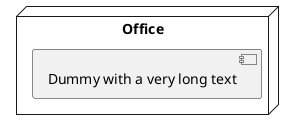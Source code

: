 {
  "sha1": "2zd5uhsud4n6zookodhe6di0d31nfj7",
  "insertion": {
    "when": "2024-05-30T20:48:20.138Z",
    "user": "plantuml@gmail.com"
  }
}
@startuml
node "Office" {
  [Dummy with a very long text] as Dummy
}
@enduml
